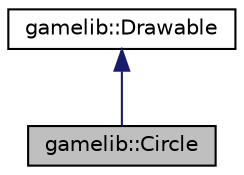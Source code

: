 digraph "gamelib::Circle"
{
  edge [fontname="Helvetica",fontsize="10",labelfontname="Helvetica",labelfontsize="10"];
  node [fontname="Helvetica",fontsize="10",shape=record];
  Node0 [label="gamelib::Circle",height=0.2,width=0.4,color="black", fillcolor="grey75", style="filled", fontcolor="black"];
  Node1 -> Node0 [dir="back",color="midnightblue",fontsize="10",style="solid",fontname="Helvetica"];
  Node1 [label="gamelib::Drawable",height=0.2,width=0.4,color="black", fillcolor="white", style="filled",URL="$classgamelib_1_1_drawable.html",tooltip="Base class of all Drawable objects in the gamelib library. "];
}
